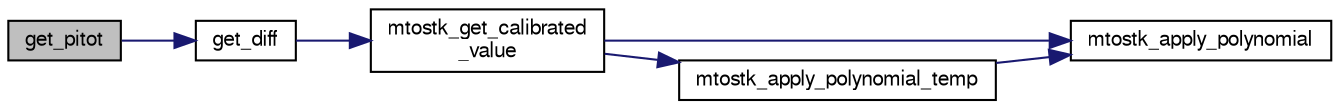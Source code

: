 digraph "get_pitot"
{
  edge [fontname="FreeSans",fontsize="10",labelfontname="FreeSans",labelfontsize="10"];
  node [fontname="FreeSans",fontsize="10",shape=record];
  rankdir="LR";
  Node1 [label="get_pitot",height=0.2,width=0.4,color="black", fillcolor="grey75", style="filled", fontcolor="black"];
  Node1 -> Node2 [color="midnightblue",fontsize="10",style="solid",fontname="FreeSans"];
  Node2 [label="get_diff",height=0.2,width=0.4,color="black", fillcolor="white", style="filled",URL="$meteo__stick_8c.html#a691b609a40be0367a7314fa72694726a"];
  Node2 -> Node3 [color="midnightblue",fontsize="10",style="solid",fontname="FreeSans"];
  Node3 [label="mtostk_get_calibrated\l_value",height=0.2,width=0.4,color="black", fillcolor="white", style="filled",URL="$meteo__stick__calib_8c.html#af16afd09b27900d3cda26d5fa578ee68",tooltip="get calibrated value for a sensor according to current temperature "];
  Node3 -> Node4 [color="midnightblue",fontsize="10",style="solid",fontname="FreeSans"];
  Node4 [label="mtostk_apply_polynomial",height=0.2,width=0.4,color="black", fillcolor="white", style="filled",URL="$meteo__stick__calib_8c.html#a4b62e9f35fe630d5dfcb12122ac69ff4"];
  Node3 -> Node5 [color="midnightblue",fontsize="10",style="solid",fontname="FreeSans"];
  Node5 [label="mtostk_apply_polynomial_temp",height=0.2,width=0.4,color="black", fillcolor="white", style="filled",URL="$meteo__stick__calib_8c.html#a83879efd4ef548b7242771ea2573ebd6"];
  Node5 -> Node4 [color="midnightblue",fontsize="10",style="solid",fontname="FreeSans"];
}
